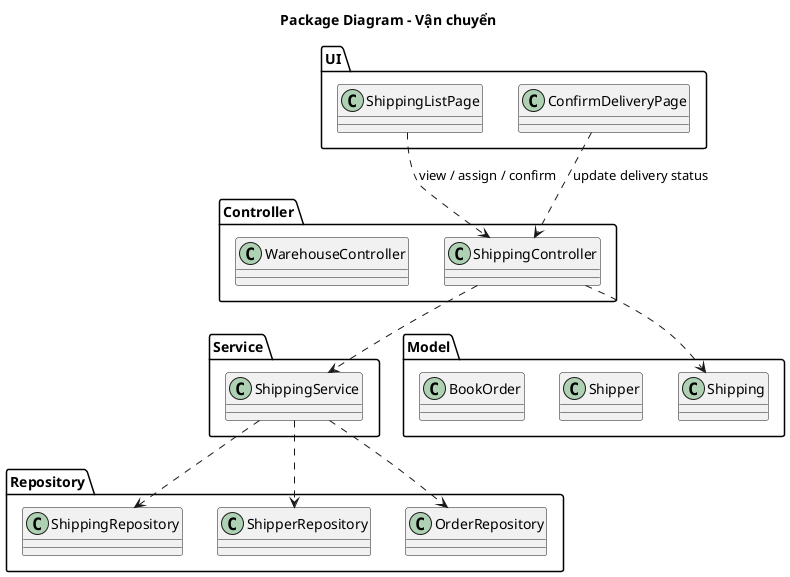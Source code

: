 @startuml
' File: 06_shipping_management.puml
' Title: Package Diagram - Vận chuyển (Thủ kho / Shipper) (Xác nhận vận chuyển / Cập nhật trạng thái giao hàng)
title Package Diagram - Vận chuyển

package "UI" {
  class ShippingListPage
  class ConfirmDeliveryPage
}

package "Controller" {
  class ShippingController
  class WarehouseController
}

package "Service" {
  class ShippingService
}

package "Repository" {
  class ShippingRepository
  class ShipperRepository
  class OrderRepository
}

package "Model" {
  class Shipping
  class Shipper
  class BookOrder
}

ShippingListPage ..> ShippingController : view / assign / confirm
ConfirmDeliveryPage ..> ShippingController : update delivery status
ShippingController ..> ShippingService
ShippingService ..> ShippingRepository
ShippingService ..> ShipperRepository
ShippingService ..> OrderRepository
ShippingController ..> Shipping
@enduml
